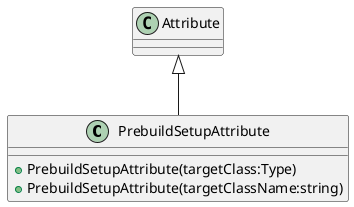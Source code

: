 @startuml
class PrebuildSetupAttribute {
    + PrebuildSetupAttribute(targetClass:Type)
    + PrebuildSetupAttribute(targetClassName:string)
}
Attribute <|-- PrebuildSetupAttribute
@enduml
